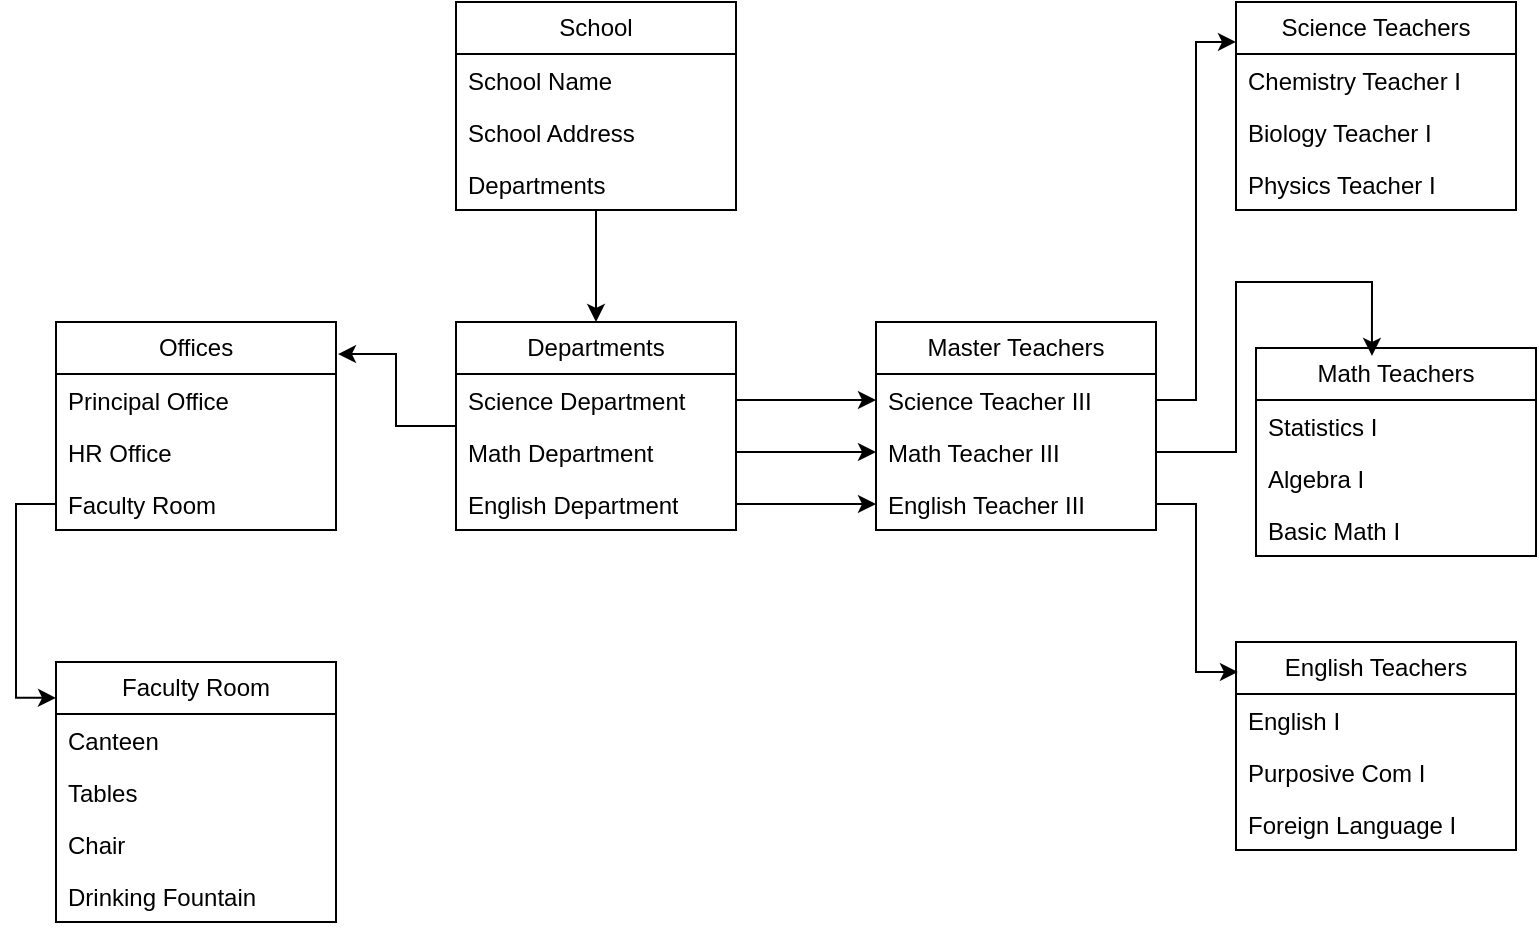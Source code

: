 <mxfile version="24.7.8">
  <diagram id="C5RBs43oDa-KdzZeNtuy" name="Page-1">
    <mxGraphModel dx="1434" dy="744" grid="1" gridSize="10" guides="1" tooltips="1" connect="1" arrows="1" fold="1" page="1" pageScale="1" pageWidth="827" pageHeight="1169" math="0" shadow="0">
      <root>
        <mxCell id="WIyWlLk6GJQsqaUBKTNV-0" />
        <mxCell id="WIyWlLk6GJQsqaUBKTNV-1" parent="WIyWlLk6GJQsqaUBKTNV-0" />
        <mxCell id="8MSW7KjDHWMVR6ZRicwE-79" style="edgeStyle=orthogonalEdgeStyle;rounded=0;orthogonalLoop=1;jettySize=auto;html=1;entryX=0.5;entryY=0;entryDx=0;entryDy=0;" edge="1" parent="WIyWlLk6GJQsqaUBKTNV-1" source="8MSW7KjDHWMVR6ZRicwE-36" target="8MSW7KjDHWMVR6ZRicwE-40">
          <mxGeometry relative="1" as="geometry" />
        </mxCell>
        <mxCell id="8MSW7KjDHWMVR6ZRicwE-36" value="School" style="swimlane;fontStyle=0;childLayout=stackLayout;horizontal=1;startSize=26;fillColor=none;horizontalStack=0;resizeParent=1;resizeParentMax=0;resizeLast=0;collapsible=1;marginBottom=0;whiteSpace=wrap;html=1;" vertex="1" parent="WIyWlLk6GJQsqaUBKTNV-1">
          <mxGeometry x="270" y="20" width="140" height="104" as="geometry" />
        </mxCell>
        <mxCell id="8MSW7KjDHWMVR6ZRicwE-37" value="School Name" style="text;strokeColor=none;fillColor=none;align=left;verticalAlign=top;spacingLeft=4;spacingRight=4;overflow=hidden;rotatable=0;points=[[0,0.5],[1,0.5]];portConstraint=eastwest;whiteSpace=wrap;html=1;" vertex="1" parent="8MSW7KjDHWMVR6ZRicwE-36">
          <mxGeometry y="26" width="140" height="26" as="geometry" />
        </mxCell>
        <mxCell id="8MSW7KjDHWMVR6ZRicwE-38" value="School Address" style="text;strokeColor=none;fillColor=none;align=left;verticalAlign=top;spacingLeft=4;spacingRight=4;overflow=hidden;rotatable=0;points=[[0,0.5],[1,0.5]];portConstraint=eastwest;whiteSpace=wrap;html=1;" vertex="1" parent="8MSW7KjDHWMVR6ZRicwE-36">
          <mxGeometry y="52" width="140" height="26" as="geometry" />
        </mxCell>
        <mxCell id="8MSW7KjDHWMVR6ZRicwE-39" value="Departments&lt;div&gt;&lt;br&gt;&lt;/div&gt;" style="text;strokeColor=none;fillColor=none;align=left;verticalAlign=top;spacingLeft=4;spacingRight=4;overflow=hidden;rotatable=0;points=[[0,0.5],[1,0.5]];portConstraint=eastwest;whiteSpace=wrap;html=1;" vertex="1" parent="8MSW7KjDHWMVR6ZRicwE-36">
          <mxGeometry y="78" width="140" height="26" as="geometry" />
        </mxCell>
        <mxCell id="8MSW7KjDHWMVR6ZRicwE-40" value="Departments" style="swimlane;fontStyle=0;childLayout=stackLayout;horizontal=1;startSize=26;fillColor=none;horizontalStack=0;resizeParent=1;resizeParentMax=0;resizeLast=0;collapsible=1;marginBottom=0;whiteSpace=wrap;html=1;" vertex="1" parent="WIyWlLk6GJQsqaUBKTNV-1">
          <mxGeometry x="270" y="180" width="140" height="104" as="geometry" />
        </mxCell>
        <mxCell id="8MSW7KjDHWMVR6ZRicwE-43" value="Science Department" style="text;strokeColor=none;fillColor=none;align=left;verticalAlign=top;spacingLeft=4;spacingRight=4;overflow=hidden;rotatable=0;points=[[0,0.5],[1,0.5]];portConstraint=eastwest;whiteSpace=wrap;html=1;" vertex="1" parent="8MSW7KjDHWMVR6ZRicwE-40">
          <mxGeometry y="26" width="140" height="26" as="geometry" />
        </mxCell>
        <mxCell id="8MSW7KjDHWMVR6ZRicwE-41" value="Math Department" style="text;strokeColor=none;fillColor=none;align=left;verticalAlign=top;spacingLeft=4;spacingRight=4;overflow=hidden;rotatable=0;points=[[0,0.5],[1,0.5]];portConstraint=eastwest;whiteSpace=wrap;html=1;" vertex="1" parent="8MSW7KjDHWMVR6ZRicwE-40">
          <mxGeometry y="52" width="140" height="26" as="geometry" />
        </mxCell>
        <mxCell id="8MSW7KjDHWMVR6ZRicwE-42" value="English Department" style="text;strokeColor=none;fillColor=none;align=left;verticalAlign=top;spacingLeft=4;spacingRight=4;overflow=hidden;rotatable=0;points=[[0,0.5],[1,0.5]];portConstraint=eastwest;whiteSpace=wrap;html=1;" vertex="1" parent="8MSW7KjDHWMVR6ZRicwE-40">
          <mxGeometry y="78" width="140" height="26" as="geometry" />
        </mxCell>
        <mxCell id="8MSW7KjDHWMVR6ZRicwE-44" value="Faculty Room" style="swimlane;fontStyle=0;childLayout=stackLayout;horizontal=1;startSize=26;fillColor=none;horizontalStack=0;resizeParent=1;resizeParentMax=0;resizeLast=0;collapsible=1;marginBottom=0;whiteSpace=wrap;html=1;" vertex="1" parent="WIyWlLk6GJQsqaUBKTNV-1">
          <mxGeometry x="70" y="350" width="140" height="130" as="geometry" />
        </mxCell>
        <mxCell id="8MSW7KjDHWMVR6ZRicwE-45" value="Canteen" style="text;strokeColor=none;fillColor=none;align=left;verticalAlign=top;spacingLeft=4;spacingRight=4;overflow=hidden;rotatable=0;points=[[0,0.5],[1,0.5]];portConstraint=eastwest;whiteSpace=wrap;html=1;" vertex="1" parent="8MSW7KjDHWMVR6ZRicwE-44">
          <mxGeometry y="26" width="140" height="26" as="geometry" />
        </mxCell>
        <mxCell id="8MSW7KjDHWMVR6ZRicwE-46" value="Tables&amp;nbsp;" style="text;strokeColor=none;fillColor=none;align=left;verticalAlign=top;spacingLeft=4;spacingRight=4;overflow=hidden;rotatable=0;points=[[0,0.5],[1,0.5]];portConstraint=eastwest;whiteSpace=wrap;html=1;" vertex="1" parent="8MSW7KjDHWMVR6ZRicwE-44">
          <mxGeometry y="52" width="140" height="26" as="geometry" />
        </mxCell>
        <mxCell id="8MSW7KjDHWMVR6ZRicwE-47" value="Chair" style="text;strokeColor=none;fillColor=none;align=left;verticalAlign=top;spacingLeft=4;spacingRight=4;overflow=hidden;rotatable=0;points=[[0,0.5],[1,0.5]];portConstraint=eastwest;whiteSpace=wrap;html=1;" vertex="1" parent="8MSW7KjDHWMVR6ZRicwE-44">
          <mxGeometry y="78" width="140" height="26" as="geometry" />
        </mxCell>
        <mxCell id="8MSW7KjDHWMVR6ZRicwE-78" value="Drinking Fountain" style="text;strokeColor=none;fillColor=none;align=left;verticalAlign=top;spacingLeft=4;spacingRight=4;overflow=hidden;rotatable=0;points=[[0,0.5],[1,0.5]];portConstraint=eastwest;whiteSpace=wrap;html=1;" vertex="1" parent="8MSW7KjDHWMVR6ZRicwE-44">
          <mxGeometry y="104" width="140" height="26" as="geometry" />
        </mxCell>
        <mxCell id="8MSW7KjDHWMVR6ZRicwE-48" value="Math Teachers" style="swimlane;fontStyle=0;childLayout=stackLayout;horizontal=1;startSize=26;fillColor=none;horizontalStack=0;resizeParent=1;resizeParentMax=0;resizeLast=0;collapsible=1;marginBottom=0;whiteSpace=wrap;html=1;" vertex="1" parent="WIyWlLk6GJQsqaUBKTNV-1">
          <mxGeometry x="670" y="193" width="140" height="104" as="geometry" />
        </mxCell>
        <mxCell id="8MSW7KjDHWMVR6ZRicwE-49" value="Statistics I" style="text;strokeColor=none;fillColor=none;align=left;verticalAlign=top;spacingLeft=4;spacingRight=4;overflow=hidden;rotatable=0;points=[[0,0.5],[1,0.5]];portConstraint=eastwest;whiteSpace=wrap;html=1;" vertex="1" parent="8MSW7KjDHWMVR6ZRicwE-48">
          <mxGeometry y="26" width="140" height="26" as="geometry" />
        </mxCell>
        <mxCell id="8MSW7KjDHWMVR6ZRicwE-50" value="Algebra I" style="text;strokeColor=none;fillColor=none;align=left;verticalAlign=top;spacingLeft=4;spacingRight=4;overflow=hidden;rotatable=0;points=[[0,0.5],[1,0.5]];portConstraint=eastwest;whiteSpace=wrap;html=1;" vertex="1" parent="8MSW7KjDHWMVR6ZRicwE-48">
          <mxGeometry y="52" width="140" height="26" as="geometry" />
        </mxCell>
        <mxCell id="8MSW7KjDHWMVR6ZRicwE-51" value="Basic Math I" style="text;strokeColor=none;fillColor=none;align=left;verticalAlign=top;spacingLeft=4;spacingRight=4;overflow=hidden;rotatable=0;points=[[0,0.5],[1,0.5]];portConstraint=eastwest;whiteSpace=wrap;html=1;" vertex="1" parent="8MSW7KjDHWMVR6ZRicwE-48">
          <mxGeometry y="78" width="140" height="26" as="geometry" />
        </mxCell>
        <mxCell id="8MSW7KjDHWMVR6ZRicwE-63" value="Offices" style="swimlane;fontStyle=0;childLayout=stackLayout;horizontal=1;startSize=26;fillColor=none;horizontalStack=0;resizeParent=1;resizeParentMax=0;resizeLast=0;collapsible=1;marginBottom=0;whiteSpace=wrap;html=1;" vertex="1" parent="WIyWlLk6GJQsqaUBKTNV-1">
          <mxGeometry x="70" y="180" width="140" height="104" as="geometry" />
        </mxCell>
        <mxCell id="8MSW7KjDHWMVR6ZRicwE-64" value="Principal Office" style="text;strokeColor=none;fillColor=none;align=left;verticalAlign=top;spacingLeft=4;spacingRight=4;overflow=hidden;rotatable=0;points=[[0,0.5],[1,0.5]];portConstraint=eastwest;whiteSpace=wrap;html=1;" vertex="1" parent="8MSW7KjDHWMVR6ZRicwE-63">
          <mxGeometry y="26" width="140" height="26" as="geometry" />
        </mxCell>
        <mxCell id="8MSW7KjDHWMVR6ZRicwE-65" value="HR Office" style="text;strokeColor=none;fillColor=none;align=left;verticalAlign=top;spacingLeft=4;spacingRight=4;overflow=hidden;rotatable=0;points=[[0,0.5],[1,0.5]];portConstraint=eastwest;whiteSpace=wrap;html=1;" vertex="1" parent="8MSW7KjDHWMVR6ZRicwE-63">
          <mxGeometry y="52" width="140" height="26" as="geometry" />
        </mxCell>
        <mxCell id="8MSW7KjDHWMVR6ZRicwE-66" value="Faculty Room" style="text;strokeColor=none;fillColor=none;align=left;verticalAlign=top;spacingLeft=4;spacingRight=4;overflow=hidden;rotatable=0;points=[[0,0.5],[1,0.5]];portConstraint=eastwest;whiteSpace=wrap;html=1;" vertex="1" parent="8MSW7KjDHWMVR6ZRicwE-63">
          <mxGeometry y="78" width="140" height="26" as="geometry" />
        </mxCell>
        <mxCell id="8MSW7KjDHWMVR6ZRicwE-71" value="Master Teachers" style="swimlane;fontStyle=0;childLayout=stackLayout;horizontal=1;startSize=26;fillColor=none;horizontalStack=0;resizeParent=1;resizeParentMax=0;resizeLast=0;collapsible=1;marginBottom=0;whiteSpace=wrap;html=1;" vertex="1" parent="WIyWlLk6GJQsqaUBKTNV-1">
          <mxGeometry x="480" y="180" width="140" height="104" as="geometry" />
        </mxCell>
        <mxCell id="8MSW7KjDHWMVR6ZRicwE-72" value="Science Teacher III" style="text;strokeColor=none;fillColor=none;align=left;verticalAlign=top;spacingLeft=4;spacingRight=4;overflow=hidden;rotatable=0;points=[[0,0.5],[1,0.5]];portConstraint=eastwest;whiteSpace=wrap;html=1;" vertex="1" parent="8MSW7KjDHWMVR6ZRicwE-71">
          <mxGeometry y="26" width="140" height="26" as="geometry" />
        </mxCell>
        <mxCell id="8MSW7KjDHWMVR6ZRicwE-73" value="Math Teacher III" style="text;strokeColor=none;fillColor=none;align=left;verticalAlign=top;spacingLeft=4;spacingRight=4;overflow=hidden;rotatable=0;points=[[0,0.5],[1,0.5]];portConstraint=eastwest;whiteSpace=wrap;html=1;" vertex="1" parent="8MSW7KjDHWMVR6ZRicwE-71">
          <mxGeometry y="52" width="140" height="26" as="geometry" />
        </mxCell>
        <mxCell id="8MSW7KjDHWMVR6ZRicwE-74" value="English Teacher III" style="text;strokeColor=none;fillColor=none;align=left;verticalAlign=top;spacingLeft=4;spacingRight=4;overflow=hidden;rotatable=0;points=[[0,0.5],[1,0.5]];portConstraint=eastwest;whiteSpace=wrap;html=1;" vertex="1" parent="8MSW7KjDHWMVR6ZRicwE-71">
          <mxGeometry y="78" width="140" height="26" as="geometry" />
        </mxCell>
        <mxCell id="8MSW7KjDHWMVR6ZRicwE-80" style="edgeStyle=orthogonalEdgeStyle;rounded=0;orthogonalLoop=1;jettySize=auto;html=1;entryX=1.007;entryY=0.154;entryDx=0;entryDy=0;entryPerimeter=0;" edge="1" parent="WIyWlLk6GJQsqaUBKTNV-1" source="8MSW7KjDHWMVR6ZRicwE-40" target="8MSW7KjDHWMVR6ZRicwE-63">
          <mxGeometry relative="1" as="geometry" />
        </mxCell>
        <mxCell id="8MSW7KjDHWMVR6ZRicwE-81" style="edgeStyle=orthogonalEdgeStyle;rounded=0;orthogonalLoop=1;jettySize=auto;html=1;entryX=0;entryY=0.138;entryDx=0;entryDy=0;entryPerimeter=0;" edge="1" parent="WIyWlLk6GJQsqaUBKTNV-1" source="8MSW7KjDHWMVR6ZRicwE-66" target="8MSW7KjDHWMVR6ZRicwE-44">
          <mxGeometry relative="1" as="geometry" />
        </mxCell>
        <mxCell id="8MSW7KjDHWMVR6ZRicwE-83" style="edgeStyle=orthogonalEdgeStyle;rounded=0;orthogonalLoop=1;jettySize=auto;html=1;" edge="1" parent="WIyWlLk6GJQsqaUBKTNV-1" source="8MSW7KjDHWMVR6ZRicwE-41" target="8MSW7KjDHWMVR6ZRicwE-73">
          <mxGeometry relative="1" as="geometry" />
        </mxCell>
        <mxCell id="8MSW7KjDHWMVR6ZRicwE-85" style="edgeStyle=orthogonalEdgeStyle;rounded=0;orthogonalLoop=1;jettySize=auto;html=1;" edge="1" parent="WIyWlLk6GJQsqaUBKTNV-1" source="8MSW7KjDHWMVR6ZRicwE-43" target="8MSW7KjDHWMVR6ZRicwE-72">
          <mxGeometry relative="1" as="geometry" />
        </mxCell>
        <mxCell id="8MSW7KjDHWMVR6ZRicwE-86" style="edgeStyle=orthogonalEdgeStyle;rounded=0;orthogonalLoop=1;jettySize=auto;html=1;" edge="1" parent="WIyWlLk6GJQsqaUBKTNV-1" source="8MSW7KjDHWMVR6ZRicwE-42" target="8MSW7KjDHWMVR6ZRicwE-74">
          <mxGeometry relative="1" as="geometry" />
        </mxCell>
        <mxCell id="8MSW7KjDHWMVR6ZRicwE-87" value="Science Teachers" style="swimlane;fontStyle=0;childLayout=stackLayout;horizontal=1;startSize=26;fillColor=none;horizontalStack=0;resizeParent=1;resizeParentMax=0;resizeLast=0;collapsible=1;marginBottom=0;whiteSpace=wrap;html=1;" vertex="1" parent="WIyWlLk6GJQsqaUBKTNV-1">
          <mxGeometry x="660" y="20" width="140" height="104" as="geometry" />
        </mxCell>
        <mxCell id="8MSW7KjDHWMVR6ZRicwE-88" value="Chemistry Teacher I" style="text;strokeColor=none;fillColor=none;align=left;verticalAlign=top;spacingLeft=4;spacingRight=4;overflow=hidden;rotatable=0;points=[[0,0.5],[1,0.5]];portConstraint=eastwest;whiteSpace=wrap;html=1;" vertex="1" parent="8MSW7KjDHWMVR6ZRicwE-87">
          <mxGeometry y="26" width="140" height="26" as="geometry" />
        </mxCell>
        <mxCell id="8MSW7KjDHWMVR6ZRicwE-89" value="Biology Teacher I" style="text;strokeColor=none;fillColor=none;align=left;verticalAlign=top;spacingLeft=4;spacingRight=4;overflow=hidden;rotatable=0;points=[[0,0.5],[1,0.5]];portConstraint=eastwest;whiteSpace=wrap;html=1;" vertex="1" parent="8MSW7KjDHWMVR6ZRicwE-87">
          <mxGeometry y="52" width="140" height="26" as="geometry" />
        </mxCell>
        <mxCell id="8MSW7KjDHWMVR6ZRicwE-90" value="Physics Teacher I" style="text;strokeColor=none;fillColor=none;align=left;verticalAlign=top;spacingLeft=4;spacingRight=4;overflow=hidden;rotatable=0;points=[[0,0.5],[1,0.5]];portConstraint=eastwest;whiteSpace=wrap;html=1;" vertex="1" parent="8MSW7KjDHWMVR6ZRicwE-87">
          <mxGeometry y="78" width="140" height="26" as="geometry" />
        </mxCell>
        <mxCell id="8MSW7KjDHWMVR6ZRicwE-91" value="English Teachers" style="swimlane;fontStyle=0;childLayout=stackLayout;horizontal=1;startSize=26;fillColor=none;horizontalStack=0;resizeParent=1;resizeParentMax=0;resizeLast=0;collapsible=1;marginBottom=0;whiteSpace=wrap;html=1;" vertex="1" parent="WIyWlLk6GJQsqaUBKTNV-1">
          <mxGeometry x="660" y="340" width="140" height="104" as="geometry" />
        </mxCell>
        <mxCell id="8MSW7KjDHWMVR6ZRicwE-92" value="English I" style="text;strokeColor=none;fillColor=none;align=left;verticalAlign=top;spacingLeft=4;spacingRight=4;overflow=hidden;rotatable=0;points=[[0,0.5],[1,0.5]];portConstraint=eastwest;whiteSpace=wrap;html=1;" vertex="1" parent="8MSW7KjDHWMVR6ZRicwE-91">
          <mxGeometry y="26" width="140" height="26" as="geometry" />
        </mxCell>
        <mxCell id="8MSW7KjDHWMVR6ZRicwE-93" value="Purposive Com I" style="text;strokeColor=none;fillColor=none;align=left;verticalAlign=top;spacingLeft=4;spacingRight=4;overflow=hidden;rotatable=0;points=[[0,0.5],[1,0.5]];portConstraint=eastwest;whiteSpace=wrap;html=1;" vertex="1" parent="8MSW7KjDHWMVR6ZRicwE-91">
          <mxGeometry y="52" width="140" height="26" as="geometry" />
        </mxCell>
        <mxCell id="8MSW7KjDHWMVR6ZRicwE-94" value="Foreign Language I" style="text;strokeColor=none;fillColor=none;align=left;verticalAlign=top;spacingLeft=4;spacingRight=4;overflow=hidden;rotatable=0;points=[[0,0.5],[1,0.5]];portConstraint=eastwest;whiteSpace=wrap;html=1;" vertex="1" parent="8MSW7KjDHWMVR6ZRicwE-91">
          <mxGeometry y="78" width="140" height="26" as="geometry" />
        </mxCell>
        <mxCell id="8MSW7KjDHWMVR6ZRicwE-95" style="edgeStyle=orthogonalEdgeStyle;rounded=0;orthogonalLoop=1;jettySize=auto;html=1;entryX=0;entryY=0.192;entryDx=0;entryDy=0;entryPerimeter=0;" edge="1" parent="WIyWlLk6GJQsqaUBKTNV-1" source="8MSW7KjDHWMVR6ZRicwE-72" target="8MSW7KjDHWMVR6ZRicwE-87">
          <mxGeometry relative="1" as="geometry" />
        </mxCell>
        <mxCell id="8MSW7KjDHWMVR6ZRicwE-96" style="edgeStyle=orthogonalEdgeStyle;rounded=0;orthogonalLoop=1;jettySize=auto;html=1;entryX=0.414;entryY=0.038;entryDx=0;entryDy=0;entryPerimeter=0;" edge="1" parent="WIyWlLk6GJQsqaUBKTNV-1" source="8MSW7KjDHWMVR6ZRicwE-73" target="8MSW7KjDHWMVR6ZRicwE-48">
          <mxGeometry relative="1" as="geometry">
            <Array as="points">
              <mxPoint x="660" y="245" />
              <mxPoint x="660" y="160" />
              <mxPoint x="728" y="160" />
            </Array>
          </mxGeometry>
        </mxCell>
        <mxCell id="8MSW7KjDHWMVR6ZRicwE-97" style="edgeStyle=orthogonalEdgeStyle;rounded=0;orthogonalLoop=1;jettySize=auto;html=1;entryX=0.007;entryY=0.144;entryDx=0;entryDy=0;entryPerimeter=0;" edge="1" parent="WIyWlLk6GJQsqaUBKTNV-1" source="8MSW7KjDHWMVR6ZRicwE-74" target="8MSW7KjDHWMVR6ZRicwE-91">
          <mxGeometry relative="1" as="geometry" />
        </mxCell>
      </root>
    </mxGraphModel>
  </diagram>
</mxfile>
